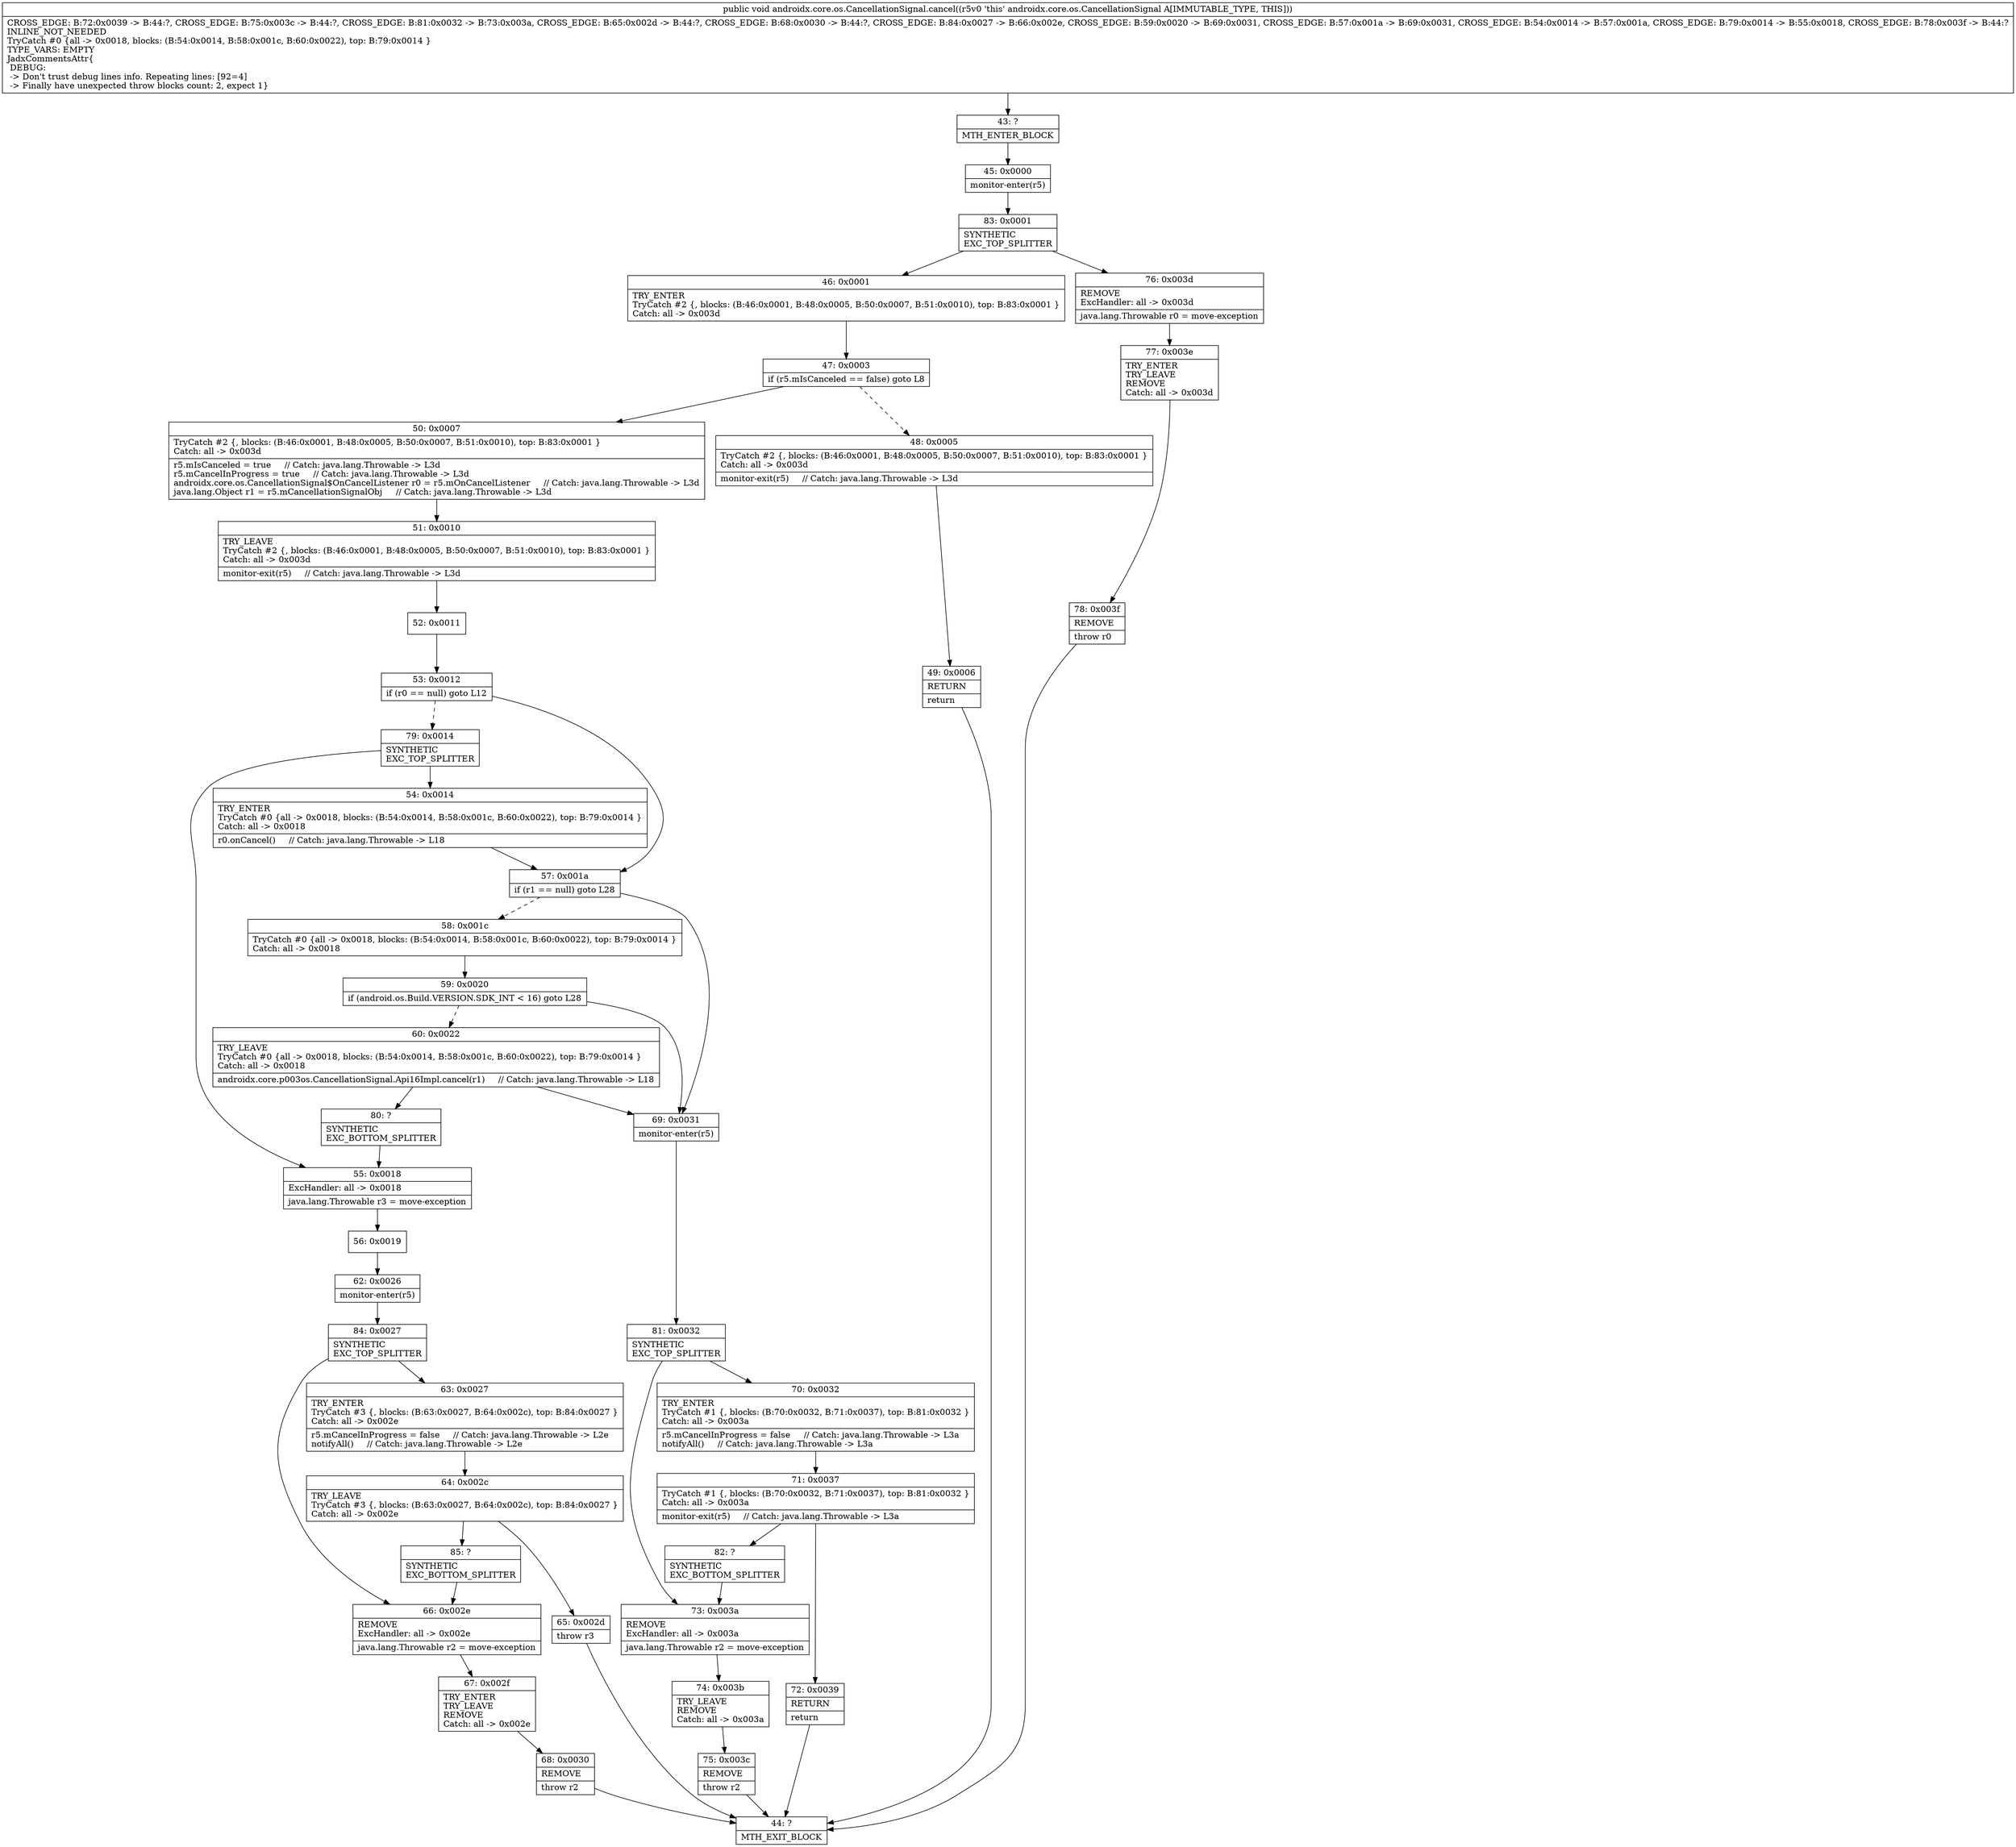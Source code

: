 digraph "CFG forandroidx.core.os.CancellationSignal.cancel()V" {
Node_43 [shape=record,label="{43\:\ ?|MTH_ENTER_BLOCK\l}"];
Node_45 [shape=record,label="{45\:\ 0x0000|monitor\-enter(r5)\l}"];
Node_83 [shape=record,label="{83\:\ 0x0001|SYNTHETIC\lEXC_TOP_SPLITTER\l}"];
Node_46 [shape=record,label="{46\:\ 0x0001|TRY_ENTER\lTryCatch #2 \{, blocks: (B:46:0x0001, B:48:0x0005, B:50:0x0007, B:51:0x0010), top: B:83:0x0001 \}\lCatch: all \-\> 0x003d\l}"];
Node_47 [shape=record,label="{47\:\ 0x0003|if (r5.mIsCanceled == false) goto L8\l}"];
Node_48 [shape=record,label="{48\:\ 0x0005|TryCatch #2 \{, blocks: (B:46:0x0001, B:48:0x0005, B:50:0x0007, B:51:0x0010), top: B:83:0x0001 \}\lCatch: all \-\> 0x003d\l|monitor\-exit(r5)     \/\/ Catch: java.lang.Throwable \-\> L3d\l}"];
Node_49 [shape=record,label="{49\:\ 0x0006|RETURN\l|return\l}"];
Node_44 [shape=record,label="{44\:\ ?|MTH_EXIT_BLOCK\l}"];
Node_50 [shape=record,label="{50\:\ 0x0007|TryCatch #2 \{, blocks: (B:46:0x0001, B:48:0x0005, B:50:0x0007, B:51:0x0010), top: B:83:0x0001 \}\lCatch: all \-\> 0x003d\l|r5.mIsCanceled = true     \/\/ Catch: java.lang.Throwable \-\> L3d\lr5.mCancelInProgress = true     \/\/ Catch: java.lang.Throwable \-\> L3d\landroidx.core.os.CancellationSignal$OnCancelListener r0 = r5.mOnCancelListener     \/\/ Catch: java.lang.Throwable \-\> L3d\ljava.lang.Object r1 = r5.mCancellationSignalObj     \/\/ Catch: java.lang.Throwable \-\> L3d\l}"];
Node_51 [shape=record,label="{51\:\ 0x0010|TRY_LEAVE\lTryCatch #2 \{, blocks: (B:46:0x0001, B:48:0x0005, B:50:0x0007, B:51:0x0010), top: B:83:0x0001 \}\lCatch: all \-\> 0x003d\l|monitor\-exit(r5)     \/\/ Catch: java.lang.Throwable \-\> L3d\l}"];
Node_52 [shape=record,label="{52\:\ 0x0011}"];
Node_53 [shape=record,label="{53\:\ 0x0012|if (r0 == null) goto L12\l}"];
Node_57 [shape=record,label="{57\:\ 0x001a|if (r1 == null) goto L28\l}"];
Node_58 [shape=record,label="{58\:\ 0x001c|TryCatch #0 \{all \-\> 0x0018, blocks: (B:54:0x0014, B:58:0x001c, B:60:0x0022), top: B:79:0x0014 \}\lCatch: all \-\> 0x0018\l}"];
Node_59 [shape=record,label="{59\:\ 0x0020|if (android.os.Build.VERSION.SDK_INT \< 16) goto L28\l}"];
Node_60 [shape=record,label="{60\:\ 0x0022|TRY_LEAVE\lTryCatch #0 \{all \-\> 0x0018, blocks: (B:54:0x0014, B:58:0x001c, B:60:0x0022), top: B:79:0x0014 \}\lCatch: all \-\> 0x0018\l|androidx.core.p003os.CancellationSignal.Api16Impl.cancel(r1)     \/\/ Catch: java.lang.Throwable \-\> L18\l}"];
Node_80 [shape=record,label="{80\:\ ?|SYNTHETIC\lEXC_BOTTOM_SPLITTER\l}"];
Node_55 [shape=record,label="{55\:\ 0x0018|ExcHandler: all \-\> 0x0018\l|java.lang.Throwable r3 = move\-exception\l}"];
Node_56 [shape=record,label="{56\:\ 0x0019}"];
Node_62 [shape=record,label="{62\:\ 0x0026|monitor\-enter(r5)\l}"];
Node_84 [shape=record,label="{84\:\ 0x0027|SYNTHETIC\lEXC_TOP_SPLITTER\l}"];
Node_63 [shape=record,label="{63\:\ 0x0027|TRY_ENTER\lTryCatch #3 \{, blocks: (B:63:0x0027, B:64:0x002c), top: B:84:0x0027 \}\lCatch: all \-\> 0x002e\l|r5.mCancelInProgress = false     \/\/ Catch: java.lang.Throwable \-\> L2e\lnotifyAll()     \/\/ Catch: java.lang.Throwable \-\> L2e\l}"];
Node_64 [shape=record,label="{64\:\ 0x002c|TRY_LEAVE\lTryCatch #3 \{, blocks: (B:63:0x0027, B:64:0x002c), top: B:84:0x0027 \}\lCatch: all \-\> 0x002e\l}"];
Node_65 [shape=record,label="{65\:\ 0x002d|throw r3\l}"];
Node_85 [shape=record,label="{85\:\ ?|SYNTHETIC\lEXC_BOTTOM_SPLITTER\l}"];
Node_66 [shape=record,label="{66\:\ 0x002e|REMOVE\lExcHandler: all \-\> 0x002e\l|java.lang.Throwable r2 = move\-exception\l}"];
Node_67 [shape=record,label="{67\:\ 0x002f|TRY_ENTER\lTRY_LEAVE\lREMOVE\lCatch: all \-\> 0x002e\l}"];
Node_68 [shape=record,label="{68\:\ 0x0030|REMOVE\l|throw r2\l}"];
Node_69 [shape=record,label="{69\:\ 0x0031|monitor\-enter(r5)\l}"];
Node_81 [shape=record,label="{81\:\ 0x0032|SYNTHETIC\lEXC_TOP_SPLITTER\l}"];
Node_70 [shape=record,label="{70\:\ 0x0032|TRY_ENTER\lTryCatch #1 \{, blocks: (B:70:0x0032, B:71:0x0037), top: B:81:0x0032 \}\lCatch: all \-\> 0x003a\l|r5.mCancelInProgress = false     \/\/ Catch: java.lang.Throwable \-\> L3a\lnotifyAll()     \/\/ Catch: java.lang.Throwable \-\> L3a\l}"];
Node_71 [shape=record,label="{71\:\ 0x0037|TryCatch #1 \{, blocks: (B:70:0x0032, B:71:0x0037), top: B:81:0x0032 \}\lCatch: all \-\> 0x003a\l|monitor\-exit(r5)     \/\/ Catch: java.lang.Throwable \-\> L3a\l}"];
Node_72 [shape=record,label="{72\:\ 0x0039|RETURN\l|return\l}"];
Node_82 [shape=record,label="{82\:\ ?|SYNTHETIC\lEXC_BOTTOM_SPLITTER\l}"];
Node_73 [shape=record,label="{73\:\ 0x003a|REMOVE\lExcHandler: all \-\> 0x003a\l|java.lang.Throwable r2 = move\-exception\l}"];
Node_74 [shape=record,label="{74\:\ 0x003b|TRY_LEAVE\lREMOVE\lCatch: all \-\> 0x003a\l}"];
Node_75 [shape=record,label="{75\:\ 0x003c|REMOVE\l|throw r2\l}"];
Node_79 [shape=record,label="{79\:\ 0x0014|SYNTHETIC\lEXC_TOP_SPLITTER\l}"];
Node_54 [shape=record,label="{54\:\ 0x0014|TRY_ENTER\lTryCatch #0 \{all \-\> 0x0018, blocks: (B:54:0x0014, B:58:0x001c, B:60:0x0022), top: B:79:0x0014 \}\lCatch: all \-\> 0x0018\l|r0.onCancel()     \/\/ Catch: java.lang.Throwable \-\> L18\l}"];
Node_76 [shape=record,label="{76\:\ 0x003d|REMOVE\lExcHandler: all \-\> 0x003d\l|java.lang.Throwable r0 = move\-exception\l}"];
Node_77 [shape=record,label="{77\:\ 0x003e|TRY_ENTER\lTRY_LEAVE\lREMOVE\lCatch: all \-\> 0x003d\l}"];
Node_78 [shape=record,label="{78\:\ 0x003f|REMOVE\l|throw r0\l}"];
MethodNode[shape=record,label="{public void androidx.core.os.CancellationSignal.cancel((r5v0 'this' androidx.core.os.CancellationSignal A[IMMUTABLE_TYPE, THIS]))  | CROSS_EDGE: B:72:0x0039 \-\> B:44:?, CROSS_EDGE: B:75:0x003c \-\> B:44:?, CROSS_EDGE: B:81:0x0032 \-\> B:73:0x003a, CROSS_EDGE: B:65:0x002d \-\> B:44:?, CROSS_EDGE: B:68:0x0030 \-\> B:44:?, CROSS_EDGE: B:84:0x0027 \-\> B:66:0x002e, CROSS_EDGE: B:59:0x0020 \-\> B:69:0x0031, CROSS_EDGE: B:57:0x001a \-\> B:69:0x0031, CROSS_EDGE: B:54:0x0014 \-\> B:57:0x001a, CROSS_EDGE: B:79:0x0014 \-\> B:55:0x0018, CROSS_EDGE: B:78:0x003f \-\> B:44:?\lINLINE_NOT_NEEDED\lTryCatch #0 \{all \-\> 0x0018, blocks: (B:54:0x0014, B:58:0x001c, B:60:0x0022), top: B:79:0x0014 \}\lTYPE_VARS: EMPTY\lJadxCommentsAttr\{\l DEBUG: \l \-\> Don't trust debug lines info. Repeating lines: [92=4]\l \-\> Finally have unexpected throw blocks count: 2, expect 1\}\l}"];
MethodNode -> Node_43;Node_43 -> Node_45;
Node_45 -> Node_83;
Node_83 -> Node_46;
Node_83 -> Node_76;
Node_46 -> Node_47;
Node_47 -> Node_48[style=dashed];
Node_47 -> Node_50;
Node_48 -> Node_49;
Node_49 -> Node_44;
Node_50 -> Node_51;
Node_51 -> Node_52;
Node_52 -> Node_53;
Node_53 -> Node_57;
Node_53 -> Node_79[style=dashed];
Node_57 -> Node_58[style=dashed];
Node_57 -> Node_69;
Node_58 -> Node_59;
Node_59 -> Node_60[style=dashed];
Node_59 -> Node_69;
Node_60 -> Node_69;
Node_60 -> Node_80;
Node_80 -> Node_55;
Node_55 -> Node_56;
Node_56 -> Node_62;
Node_62 -> Node_84;
Node_84 -> Node_63;
Node_84 -> Node_66;
Node_63 -> Node_64;
Node_64 -> Node_65;
Node_64 -> Node_85;
Node_65 -> Node_44;
Node_85 -> Node_66;
Node_66 -> Node_67;
Node_67 -> Node_68;
Node_68 -> Node_44;
Node_69 -> Node_81;
Node_81 -> Node_70;
Node_81 -> Node_73;
Node_70 -> Node_71;
Node_71 -> Node_72;
Node_71 -> Node_82;
Node_72 -> Node_44;
Node_82 -> Node_73;
Node_73 -> Node_74;
Node_74 -> Node_75;
Node_75 -> Node_44;
Node_79 -> Node_54;
Node_79 -> Node_55;
Node_54 -> Node_57;
Node_76 -> Node_77;
Node_77 -> Node_78;
Node_78 -> Node_44;
}

